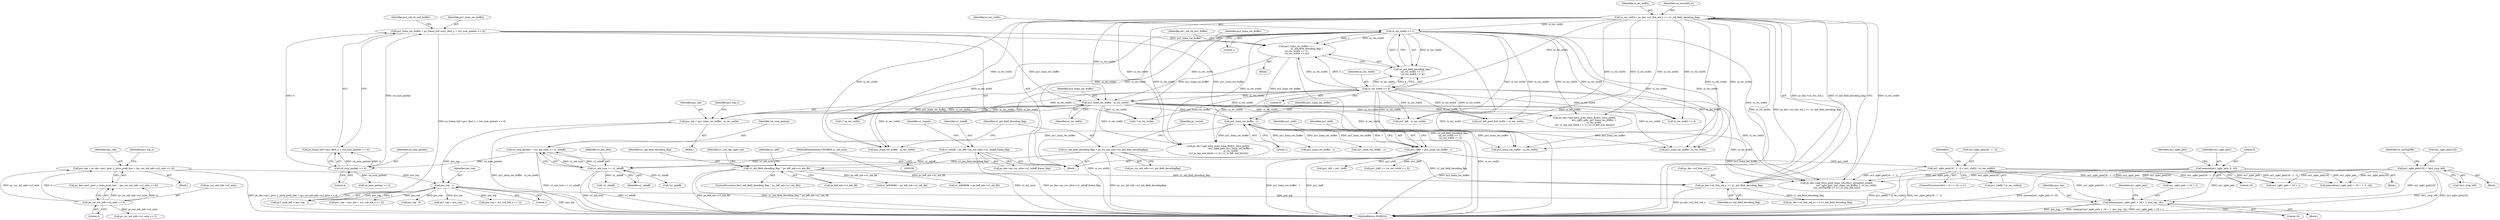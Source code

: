 digraph "0_Android_a583270e1c96d307469c83dc42bd3c5f1b9ef63f@API" {
"1000872" [label="(Call,memcpy(au1_ngbr_pels + 16 + 1, puc_top, 16))"];
"1000863" [label="(Call,au1_ngbr_pels[16] = *pu1_ytop_left)"];
"1000859" [label="(Call,memset(au1_ngbr_pels, 0, 16))"];
"1000844" [label="(Call,au1_ngbr_pels[16 - 1 - i] = pu1_yleft[i * ui_rec_width])"];
"1000663" [label="(Call,pu1_yleft = pu1_luma_rec_buffer - 1)"];
"1000665" [label="(Call,pu1_luma_rec_buffer - 1)"];
"1000655" [label="(Call,pu1_luma_rec_buffer - ui_rec_width)"];
"1000590" [label="(Call,pu1_luma_rec_buffer += (\n                            u1_mb_field_decoding_flag ?\n (ui_rec_width >> 1) :\n (ui_rec_width << 4)))"];
"1000594" [label="(Call,ui_rec_width >> 1)"];
"1000568" [label="(Call,ui_rec_width = ps_dec->u2_frm_wd_y << u1_mb_field_decoding_flag)"];
"1000570" [label="(Call,ps_dec->u2_frm_wd_y << u1_mb_field_decoding_flag)"];
"1000366" [label="(Call,u1_mb_field_decoding_flag = ps_cur_mb_info->u1_mb_field_decodingflag)"];
"1000452" [label="(Call,u1_mb_field_decoding_flag ^ ps_left_mb->u1_mb_fld)"];
"1000597" [label="(Call,ui_rec_width << 4)"];
"1000536" [label="(Call,pu1_luma_rec_buffer = ps_frame_buf->pu1_dest_y + (u4_num_pmbair << 4))"];
"1000542" [label="(Call,u4_num_pmbair << 4)"];
"1000361" [label="(Call,u4_num_pmbair = (u1_mb_num >> u1_mbaff))"];
"1000363" [label="(Call,u1_mb_num >> u1_mbaff)"];
"1000242" [label="(MethodParameterIn,UWORD8 u1_mb_num)"];
"1000349" [label="(Call,u1_mbaff = ps_dec->ps_cur_slice->u1_mbaff_frame_flag)"];
"1000677" [label="(Call,puc_top - 1)"];
"1000627" [label="(Call,puc_top = ps_dec->pu1_prev_y_intra_pred_line + (ps_cur_mb_info->u2_mbx << 4))"];
"1000633" [label="(Call,ps_cur_mb_info->u2_mbx << 4)"];
"1000653" [label="(Call,puc_top = pu1_luma_rec_buffer - ui_rec_width)"];
"1000637" [label="(Literal,4)"];
"1000592" [label="(Call,u1_mb_field_decoding_flag ?\n (ui_rec_width >> 1) :\n (ui_rec_width << 4))"];
"1000570" [label="(Call,ps_dec->u2_frm_wd_y << u1_mb_field_decoding_flag)"];
"1000351" [label="(Call,ps_dec->ps_cur_slice->u1_mbaff_frame_flag)"];
"1001473" [label="(Call,puc_top + (u1_sub_blk_x << 2))"];
"1000835" [label="(ControlStructure,for(i = 0; i < 16; i++))"];
"1000664" [label="(Identifier,pu1_yleft)"];
"1001482" [label="(Call,pu1_luma_rec_buffer - ui_rec_width)"];
"1000878" [label="(Identifier,puc_top)"];
"1000873" [label="(Call,au1_ngbr_pels + 16 + 1)"];
"1000542" [label="(Call,u4_num_pmbair << 4)"];
"1000656" [label="(Identifier,pu1_luma_rec_buffer)"];
"1000667" [label="(Literal,1)"];
"1000543" [label="(Identifier,u4_num_pmbair)"];
"1000679" [label="(Literal,1)"];
"1000357" [label="(Identifier,u1_topmb)"];
"1000569" [label="(Identifier,ui_rec_width)"];
"1000663" [label="(Call,pu1_yleft = pu1_luma_rec_buffer - 1)"];
"1000595" [label="(Identifier,ui_rec_width)"];
"1000628" [label="(Identifier,puc_top)"];
"1000536" [label="(Call,pu1_luma_rec_buffer = ps_frame_buf->pu1_dest_y + (u4_num_pmbair << 4))"];
"1002317" [label="(Call,pu1_luma_rec_buffer - ui_rec_width)"];
"1000568" [label="(Call,ui_rec_width = ps_dec->u2_frm_wd_y << u1_mb_field_decoding_flag)"];
"1000363" [label="(Call,u1_mb_num >> u1_mbaff)"];
"1002337" [label="(Call,ui2_left_pred_buf_width = ui_rec_width)"];
"1000861" [label="(Literal,0)"];
"1000883" [label="(Call,au1_ngbr_pels + 16 + 1)"];
"1000852" [label="(Call,pu1_yleft[i * ui_rec_width])"];
"1000350" [label="(Identifier,u1_mbaff)"];
"1000859" [label="(Call,memset(au1_ngbr_pels, 0, 16))"];
"1000865" [label="(Identifier,au1_ngbr_pels)"];
"1001698" [label="(Call,ps_dec->apf_intra_pred_luma_4x4[i1_intra_pred](\n                            au1_ngbr_pels, pu1_luma_rec_buffer, 1,\n                            ui_rec_width,\n ((u1_is_top_sub_block << 2) | u1_is_left_sub_block)))"];
"1000571" [label="(Call,ps_dec->u2_frm_wd_y)"];
"1000368" [label="(Call,ps_cur_mb_info->u1_mb_field_decodingflag)"];
"1000843" [label="(Identifier,i)"];
"1000860" [label="(Identifier,au1_ngbr_pels)"];
"1000589" [label="(Block,)"];
"1000451" [label="(ControlStructure,if(u1_mb_field_decoding_flag ^ ps_left_mb->u1_mb_fld))"];
"1000633" [label="(Call,ps_cur_mb_info->u2_mbx << 4)"];
"1000361" [label="(Call,u4_num_pmbair = (u1_mb_num >> u1_mbaff))"];
"1000657" [label="(Identifier,ui_rec_width)"];
"1000599" [label="(Literal,4)"];
"1000367" [label="(Identifier,u1_mb_field_decoding_flag)"];
"1000845" [label="(Call,au1_ngbr_pels[16 - 1 - i])"];
"1001631" [label="(Call,i * ui_rec_width)"];
"1000366" [label="(Call,u1_mb_field_decoding_flag = ps_cur_mb_info->u1_mb_field_decodingflag)"];
"1000655" [label="(Call,pu1_luma_rec_buffer - ui_rec_width)"];
"1000590" [label="(Call,pu1_luma_rec_buffer += (\n                            u1_mb_field_decoding_flag ?\n (ui_rec_width >> 1) :\n (ui_rec_width << 4)))"];
"1000854" [label="(Call,i * ui_rec_width)"];
"1000629" [label="(Call,ps_dec->pu1_prev_y_intra_pred_line + (ps_cur_mb_info->u2_mbx << 4))"];
"1000597" [label="(Call,ui_rec_width << 4)"];
"1000871" [label="(Block,)"];
"1000863" [label="(Call,au1_ngbr_pels[16] = *pu1_ytop_left)"];
"1000601" [label="(Identifier,pu1_mb_cb_rei1_buffer)"];
"1000659" [label="(Identifier,pu1_top_u)"];
"1000502" [label="(Identifier,u1_use_top_right_mb)"];
"1000677" [label="(Call,puc_top - 1)"];
"1000675" [label="(Call,pu1_ytop_left = puc_top - 1)"];
"1003254" [label="(MethodReturn,WORD32)"];
"1000872" [label="(Call,memcpy(au1_ngbr_pels + 16 + 1, puc_top, 16))"];
"1000372" [label="(Identifier,ps_curmb)"];
"1000678" [label="(Identifier,puc_top)"];
"1000552" [label="(Call,u4_num_pmbair << 3)"];
"1000577" [label="(Call,ps_dec->u2_frm_wd_uv << u1_mb_field_decoding_flag)"];
"1000870" [label="(Identifier,uc_useTopMB)"];
"1002363" [label="(Call,pu1_left - ui_rec_width)"];
"1000362" [label="(Identifier,u4_num_pmbair)"];
"1000666" [label="(Identifier,pu1_luma_rec_buffer)"];
"1002488" [label="(Call,ps_dec->apf_intra_pred_luma_8x8[i1_intra_pred](\n                                    au1_ngbr_pels, pu1_luma_rec_buffer, 1,\n                                    ui_rec_width,\n ((u1_is_top_sub_block << 2) | u1_is_left_sub_block)))"];
"1002334" [label="(Call,pu1_luma_rec_buffer - 1)"];
"1000544" [label="(Literal,4)"];
"1000454" [label="(Call,ps_left_mb->u1_mb_fld)"];
"1001123" [label="(Call,!u1_mbaff)"];
"1000546" [label="(Identifier,pu1_mb_cb_rei1_buffer)"];
"1000243" [label="(Block,)"];
"1000864" [label="(Call,au1_ngbr_pels[16])"];
"1001161" [label="(Call,u1_leftMbfld = ps_left_mb->u1_mb_fld)"];
"1000890" [label="(Call,ps_dec->apf_intra_pred_luma_16x16[u1_intrapred_mode](\n                            au1_ngbr_pels, pu1_luma_rec_buffer, 1, ui_rec_width,\n ((uc_useTopMB << 2) | u2_use_left_mb)))"];
"1000634" [label="(Call,ps_cur_mb_info->u2_mbx)"];
"1000844" [label="(Call,au1_ngbr_pels[16 - 1 - i] = pu1_yleft[i * ui_rec_width])"];
"1002342" [label="(Call,pu1_left = pu1_yleft)"];
"1000639" [label="(Identifier,pu1_top_u)"];
"1000665" [label="(Call,pu1_luma_rec_buffer - 1)"];
"1000653" [label="(Call,puc_top = pu1_luma_rec_buffer - ui_rec_width)"];
"1000349" [label="(Call,u1_mbaff = ps_dec->ps_cur_slice->u1_mbaff_frame_flag)"];
"1000645" [label="(Call,ps_cur_mb_info->u2_mbx << 3)"];
"1001497" [label="(Call,pu1_luma_rec_buffer - 1)"];
"1000574" [label="(Identifier,u1_mb_field_decoding_flag)"];
"1002345" [label="(Call,pu1_yleft += (ui_rec_width << 3))"];
"1000598" [label="(Identifier,ui_rec_width)"];
"1002347" [label="(Call,ui_rec_width << 3)"];
"1000459" [label="(Identifier,u1_left)"];
"1000365" [label="(Identifier,u1_mbaff)"];
"1000867" [label="(Call,*pu1_ytop_left)"];
"1001471" [label="(Call,pu1_top = puc_top + (u1_sub_blk_x << 2))"];
"1000364" [label="(Identifier,u1_mb_num)"];
"1001927" [label="(Call,puc_top - 8)"];
"1000829" [label="(Block,)"];
"1000858" [label="(Block,)"];
"1000453" [label="(Identifier,u1_mb_field_decoding_flag)"];
"1000538" [label="(Call,ps_frame_buf->pu1_dest_y + (u4_num_pmbair << 4))"];
"1001936" [label="(Call,!u1_mbaff)"];
"1000879" [label="(Literal,16)"];
"1000627" [label="(Call,puc_top = ps_dec->pu1_prev_y_intra_pred_line + (ps_cur_mb_info->u2_mbx << 4))"];
"1000654" [label="(Identifier,puc_top)"];
"1000537" [label="(Identifier,pu1_luma_rec_buffer)"];
"1000891" [label="(Identifier,au1_ngbr_pels)"];
"1000882" [label="(Call,memset(au1_ngbr_pels + 16 + 1, 0, 16))"];
"1000594" [label="(Call,ui_rec_width >> 1)"];
"1000242" [label="(MethodParameterIn,UWORD8 u1_mb_num)"];
"1000591" [label="(Identifier,pu1_luma_rec_buffer)"];
"1000596" [label="(Literal,1)"];
"1001053" [label="(Call,pu1_top = puc_top)"];
"1000669" [label="(Identifier,pu1_uleft)"];
"1001975" [label="(Call,u1_leftMbfld = ps_left_mb->u1_mb_fld)"];
"1001467" [label="(Call,pu1_luma_rec_buffer - ui_rec_width)"];
"1000576" [label="(Identifier,u4_recwidth_cr)"];
"1000626" [label="(Block,)"];
"1000862" [label="(Literal,16)"];
"1000452" [label="(Call,u1_mb_field_decoding_flag ^ ps_left_mb->u1_mb_fld)"];
"1000652" [label="(Block,)"];
"1000872" -> "1000871"  [label="AST: "];
"1000872" -> "1000879"  [label="CFG: "];
"1000873" -> "1000872"  [label="AST: "];
"1000878" -> "1000872"  [label="AST: "];
"1000879" -> "1000872"  [label="AST: "];
"1000891" -> "1000872"  [label="CFG: "];
"1000872" -> "1003254"  [label="DDG: puc_top"];
"1000872" -> "1003254"  [label="DDG: memcpy(au1_ngbr_pels + 16 + 1, puc_top, 16)"];
"1000872" -> "1003254"  [label="DDG: au1_ngbr_pels + 16 + 1"];
"1000863" -> "1000872"  [label="DDG: au1_ngbr_pels[16]"];
"1000859" -> "1000872"  [label="DDG: au1_ngbr_pels"];
"1000844" -> "1000872"  [label="DDG: au1_ngbr_pels[16 - 1 - i]"];
"1000677" -> "1000872"  [label="DDG: puc_top"];
"1000863" -> "1000829"  [label="AST: "];
"1000863" -> "1000867"  [label="CFG: "];
"1000864" -> "1000863"  [label="AST: "];
"1000867" -> "1000863"  [label="AST: "];
"1000870" -> "1000863"  [label="CFG: "];
"1000863" -> "1003254"  [label="DDG: *pu1_ytop_left"];
"1000863" -> "1003254"  [label="DDG: au1_ngbr_pels[16]"];
"1000863" -> "1000873"  [label="DDG: au1_ngbr_pels[16]"];
"1000863" -> "1000882"  [label="DDG: au1_ngbr_pels[16]"];
"1000863" -> "1000883"  [label="DDG: au1_ngbr_pels[16]"];
"1000863" -> "1000890"  [label="DDG: au1_ngbr_pels[16]"];
"1000859" -> "1000858"  [label="AST: "];
"1000859" -> "1000862"  [label="CFG: "];
"1000860" -> "1000859"  [label="AST: "];
"1000861" -> "1000859"  [label="AST: "];
"1000862" -> "1000859"  [label="AST: "];
"1000865" -> "1000859"  [label="CFG: "];
"1000859" -> "1003254"  [label="DDG: memset(au1_ngbr_pels, 0, 16)"];
"1000859" -> "1000873"  [label="DDG: au1_ngbr_pels"];
"1000859" -> "1000882"  [label="DDG: au1_ngbr_pels"];
"1000859" -> "1000883"  [label="DDG: au1_ngbr_pels"];
"1000859" -> "1000890"  [label="DDG: au1_ngbr_pels"];
"1000844" -> "1000835"  [label="AST: "];
"1000844" -> "1000852"  [label="CFG: "];
"1000845" -> "1000844"  [label="AST: "];
"1000852" -> "1000844"  [label="AST: "];
"1000843" -> "1000844"  [label="CFG: "];
"1000844" -> "1003254"  [label="DDG: pu1_yleft[i * ui_rec_width]"];
"1000844" -> "1003254"  [label="DDG: au1_ngbr_pels[16 - 1 - i]"];
"1000663" -> "1000844"  [label="DDG: pu1_yleft"];
"1000844" -> "1000873"  [label="DDG: au1_ngbr_pels[16 - 1 - i]"];
"1000844" -> "1000882"  [label="DDG: au1_ngbr_pels[16 - 1 - i]"];
"1000844" -> "1000883"  [label="DDG: au1_ngbr_pels[16 - 1 - i]"];
"1000844" -> "1000890"  [label="DDG: au1_ngbr_pels[16 - 1 - i]"];
"1000663" -> "1000243"  [label="AST: "];
"1000663" -> "1000665"  [label="CFG: "];
"1000664" -> "1000663"  [label="AST: "];
"1000665" -> "1000663"  [label="AST: "];
"1000669" -> "1000663"  [label="CFG: "];
"1000663" -> "1003254"  [label="DDG: pu1_yleft"];
"1000663" -> "1003254"  [label="DDG: pu1_luma_rec_buffer - 1"];
"1000665" -> "1000663"  [label="DDG: pu1_luma_rec_buffer"];
"1000665" -> "1000663"  [label="DDG: 1"];
"1000663" -> "1002342"  [label="DDG: pu1_yleft"];
"1000663" -> "1002345"  [label="DDG: pu1_yleft"];
"1000665" -> "1000667"  [label="CFG: "];
"1000666" -> "1000665"  [label="AST: "];
"1000667" -> "1000665"  [label="AST: "];
"1000665" -> "1003254"  [label="DDG: pu1_luma_rec_buffer"];
"1000655" -> "1000665"  [label="DDG: pu1_luma_rec_buffer"];
"1000590" -> "1000665"  [label="DDG: pu1_luma_rec_buffer"];
"1000536" -> "1000665"  [label="DDG: pu1_luma_rec_buffer"];
"1000665" -> "1000890"  [label="DDG: pu1_luma_rec_buffer"];
"1000665" -> "1001467"  [label="DDG: pu1_luma_rec_buffer"];
"1000665" -> "1001482"  [label="DDG: pu1_luma_rec_buffer"];
"1000665" -> "1001497"  [label="DDG: pu1_luma_rec_buffer"];
"1000665" -> "1002317"  [label="DDG: pu1_luma_rec_buffer"];
"1000665" -> "1002334"  [label="DDG: pu1_luma_rec_buffer"];
"1000665" -> "1002488"  [label="DDG: pu1_luma_rec_buffer"];
"1000655" -> "1000653"  [label="AST: "];
"1000655" -> "1000657"  [label="CFG: "];
"1000656" -> "1000655"  [label="AST: "];
"1000657" -> "1000655"  [label="AST: "];
"1000653" -> "1000655"  [label="CFG: "];
"1000655" -> "1003254"  [label="DDG: ui_rec_width"];
"1000655" -> "1000653"  [label="DDG: pu1_luma_rec_buffer"];
"1000655" -> "1000653"  [label="DDG: ui_rec_width"];
"1000590" -> "1000655"  [label="DDG: pu1_luma_rec_buffer"];
"1000536" -> "1000655"  [label="DDG: pu1_luma_rec_buffer"];
"1000568" -> "1000655"  [label="DDG: ui_rec_width"];
"1000597" -> "1000655"  [label="DDG: ui_rec_width"];
"1000594" -> "1000655"  [label="DDG: ui_rec_width"];
"1000655" -> "1000854"  [label="DDG: ui_rec_width"];
"1000655" -> "1000890"  [label="DDG: ui_rec_width"];
"1000655" -> "1001467"  [label="DDG: ui_rec_width"];
"1000655" -> "1001482"  [label="DDG: ui_rec_width"];
"1000655" -> "1001631"  [label="DDG: ui_rec_width"];
"1000655" -> "1001698"  [label="DDG: ui_rec_width"];
"1000655" -> "1002317"  [label="DDG: ui_rec_width"];
"1000655" -> "1002337"  [label="DDG: ui_rec_width"];
"1000655" -> "1002347"  [label="DDG: ui_rec_width"];
"1000655" -> "1002363"  [label="DDG: ui_rec_width"];
"1000655" -> "1002488"  [label="DDG: ui_rec_width"];
"1000590" -> "1000589"  [label="AST: "];
"1000590" -> "1000592"  [label="CFG: "];
"1000591" -> "1000590"  [label="AST: "];
"1000592" -> "1000590"  [label="AST: "];
"1000601" -> "1000590"  [label="CFG: "];
"1000590" -> "1003254"  [label="DDG: u1_mb_field_decoding_flag ?\n (ui_rec_width >> 1) :\n (ui_rec_width << 4)"];
"1000594" -> "1000590"  [label="DDG: ui_rec_width"];
"1000594" -> "1000590"  [label="DDG: 1"];
"1000597" -> "1000590"  [label="DDG: ui_rec_width"];
"1000597" -> "1000590"  [label="DDG: 4"];
"1000536" -> "1000590"  [label="DDG: pu1_luma_rec_buffer"];
"1000594" -> "1000592"  [label="AST: "];
"1000594" -> "1000596"  [label="CFG: "];
"1000595" -> "1000594"  [label="AST: "];
"1000596" -> "1000594"  [label="AST: "];
"1000592" -> "1000594"  [label="CFG: "];
"1000594" -> "1003254"  [label="DDG: ui_rec_width"];
"1000594" -> "1000592"  [label="DDG: ui_rec_width"];
"1000594" -> "1000592"  [label="DDG: 1"];
"1000568" -> "1000594"  [label="DDG: ui_rec_width"];
"1000594" -> "1000854"  [label="DDG: ui_rec_width"];
"1000594" -> "1000890"  [label="DDG: ui_rec_width"];
"1000594" -> "1001467"  [label="DDG: ui_rec_width"];
"1000594" -> "1001482"  [label="DDG: ui_rec_width"];
"1000594" -> "1001631"  [label="DDG: ui_rec_width"];
"1000594" -> "1001698"  [label="DDG: ui_rec_width"];
"1000594" -> "1002317"  [label="DDG: ui_rec_width"];
"1000594" -> "1002337"  [label="DDG: ui_rec_width"];
"1000594" -> "1002347"  [label="DDG: ui_rec_width"];
"1000594" -> "1002363"  [label="DDG: ui_rec_width"];
"1000594" -> "1002488"  [label="DDG: ui_rec_width"];
"1000568" -> "1000243"  [label="AST: "];
"1000568" -> "1000570"  [label="CFG: "];
"1000569" -> "1000568"  [label="AST: "];
"1000570" -> "1000568"  [label="AST: "];
"1000576" -> "1000568"  [label="CFG: "];
"1000568" -> "1003254"  [label="DDG: ui_rec_width"];
"1000568" -> "1003254"  [label="DDG: ps_dec->u2_frm_wd_y << u1_mb_field_decoding_flag"];
"1000570" -> "1000568"  [label="DDG: ps_dec->u2_frm_wd_y"];
"1000570" -> "1000568"  [label="DDG: u1_mb_field_decoding_flag"];
"1000568" -> "1000597"  [label="DDG: ui_rec_width"];
"1000568" -> "1000854"  [label="DDG: ui_rec_width"];
"1000568" -> "1000890"  [label="DDG: ui_rec_width"];
"1000568" -> "1001467"  [label="DDG: ui_rec_width"];
"1000568" -> "1001482"  [label="DDG: ui_rec_width"];
"1000568" -> "1001631"  [label="DDG: ui_rec_width"];
"1000568" -> "1001698"  [label="DDG: ui_rec_width"];
"1000568" -> "1002317"  [label="DDG: ui_rec_width"];
"1000568" -> "1002337"  [label="DDG: ui_rec_width"];
"1000568" -> "1002347"  [label="DDG: ui_rec_width"];
"1000568" -> "1002363"  [label="DDG: ui_rec_width"];
"1000568" -> "1002488"  [label="DDG: ui_rec_width"];
"1000570" -> "1000574"  [label="CFG: "];
"1000571" -> "1000570"  [label="AST: "];
"1000574" -> "1000570"  [label="AST: "];
"1000570" -> "1003254"  [label="DDG: ps_dec->u2_frm_wd_y"];
"1000366" -> "1000570"  [label="DDG: u1_mb_field_decoding_flag"];
"1000452" -> "1000570"  [label="DDG: u1_mb_field_decoding_flag"];
"1000570" -> "1000577"  [label="DDG: u1_mb_field_decoding_flag"];
"1000366" -> "1000243"  [label="AST: "];
"1000366" -> "1000368"  [label="CFG: "];
"1000367" -> "1000366"  [label="AST: "];
"1000368" -> "1000366"  [label="AST: "];
"1000372" -> "1000366"  [label="CFG: "];
"1000366" -> "1003254"  [label="DDG: ps_cur_mb_info->u1_mb_field_decodingflag"];
"1000366" -> "1000452"  [label="DDG: u1_mb_field_decoding_flag"];
"1000452" -> "1000451"  [label="AST: "];
"1000452" -> "1000454"  [label="CFG: "];
"1000453" -> "1000452"  [label="AST: "];
"1000454" -> "1000452"  [label="AST: "];
"1000459" -> "1000452"  [label="CFG: "];
"1000502" -> "1000452"  [label="CFG: "];
"1000452" -> "1003254"  [label="DDG: u1_mb_field_decoding_flag ^ ps_left_mb->u1_mb_fld"];
"1000452" -> "1003254"  [label="DDG: ps_left_mb->u1_mb_fld"];
"1000452" -> "1001161"  [label="DDG: ps_left_mb->u1_mb_fld"];
"1000452" -> "1001975"  [label="DDG: ps_left_mb->u1_mb_fld"];
"1000597" -> "1000592"  [label="AST: "];
"1000597" -> "1000599"  [label="CFG: "];
"1000598" -> "1000597"  [label="AST: "];
"1000599" -> "1000597"  [label="AST: "];
"1000592" -> "1000597"  [label="CFG: "];
"1000597" -> "1003254"  [label="DDG: ui_rec_width"];
"1000597" -> "1000592"  [label="DDG: ui_rec_width"];
"1000597" -> "1000592"  [label="DDG: 4"];
"1000597" -> "1000854"  [label="DDG: ui_rec_width"];
"1000597" -> "1000890"  [label="DDG: ui_rec_width"];
"1000597" -> "1001467"  [label="DDG: ui_rec_width"];
"1000597" -> "1001482"  [label="DDG: ui_rec_width"];
"1000597" -> "1001631"  [label="DDG: ui_rec_width"];
"1000597" -> "1001698"  [label="DDG: ui_rec_width"];
"1000597" -> "1002317"  [label="DDG: ui_rec_width"];
"1000597" -> "1002337"  [label="DDG: ui_rec_width"];
"1000597" -> "1002347"  [label="DDG: ui_rec_width"];
"1000597" -> "1002363"  [label="DDG: ui_rec_width"];
"1000597" -> "1002488"  [label="DDG: ui_rec_width"];
"1000536" -> "1000243"  [label="AST: "];
"1000536" -> "1000538"  [label="CFG: "];
"1000537" -> "1000536"  [label="AST: "];
"1000538" -> "1000536"  [label="AST: "];
"1000546" -> "1000536"  [label="CFG: "];
"1000536" -> "1003254"  [label="DDG: ps_frame_buf->pu1_dest_y + (u4_num_pmbair << 4)"];
"1000542" -> "1000536"  [label="DDG: u4_num_pmbair"];
"1000542" -> "1000536"  [label="DDG: 4"];
"1000542" -> "1000538"  [label="AST: "];
"1000542" -> "1000544"  [label="CFG: "];
"1000543" -> "1000542"  [label="AST: "];
"1000544" -> "1000542"  [label="AST: "];
"1000538" -> "1000542"  [label="CFG: "];
"1000542" -> "1000538"  [label="DDG: u4_num_pmbair"];
"1000542" -> "1000538"  [label="DDG: 4"];
"1000361" -> "1000542"  [label="DDG: u4_num_pmbair"];
"1000542" -> "1000552"  [label="DDG: u4_num_pmbair"];
"1000361" -> "1000243"  [label="AST: "];
"1000361" -> "1000363"  [label="CFG: "];
"1000362" -> "1000361"  [label="AST: "];
"1000363" -> "1000361"  [label="AST: "];
"1000367" -> "1000361"  [label="CFG: "];
"1000361" -> "1003254"  [label="DDG: u1_mb_num >> u1_mbaff"];
"1000363" -> "1000361"  [label="DDG: u1_mb_num"];
"1000363" -> "1000361"  [label="DDG: u1_mbaff"];
"1000363" -> "1000365"  [label="CFG: "];
"1000364" -> "1000363"  [label="AST: "];
"1000365" -> "1000363"  [label="AST: "];
"1000363" -> "1003254"  [label="DDG: u1_mbaff"];
"1000363" -> "1003254"  [label="DDG: u1_mb_num"];
"1000242" -> "1000363"  [label="DDG: u1_mb_num"];
"1000349" -> "1000363"  [label="DDG: u1_mbaff"];
"1000363" -> "1001123"  [label="DDG: u1_mbaff"];
"1000363" -> "1001936"  [label="DDG: u1_mbaff"];
"1000242" -> "1000239"  [label="AST: "];
"1000242" -> "1003254"  [label="DDG: u1_mb_num"];
"1000349" -> "1000243"  [label="AST: "];
"1000349" -> "1000351"  [label="CFG: "];
"1000350" -> "1000349"  [label="AST: "];
"1000351" -> "1000349"  [label="AST: "];
"1000357" -> "1000349"  [label="CFG: "];
"1000349" -> "1003254"  [label="DDG: ps_dec->ps_cur_slice->u1_mbaff_frame_flag"];
"1000677" -> "1000675"  [label="AST: "];
"1000677" -> "1000679"  [label="CFG: "];
"1000678" -> "1000677"  [label="AST: "];
"1000679" -> "1000677"  [label="AST: "];
"1000675" -> "1000677"  [label="CFG: "];
"1000677" -> "1003254"  [label="DDG: puc_top"];
"1000677" -> "1000675"  [label="DDG: puc_top"];
"1000677" -> "1000675"  [label="DDG: 1"];
"1000627" -> "1000677"  [label="DDG: puc_top"];
"1000653" -> "1000677"  [label="DDG: puc_top"];
"1000677" -> "1001053"  [label="DDG: puc_top"];
"1000677" -> "1001471"  [label="DDG: puc_top"];
"1000677" -> "1001473"  [label="DDG: puc_top"];
"1000677" -> "1001927"  [label="DDG: puc_top"];
"1000627" -> "1000626"  [label="AST: "];
"1000627" -> "1000629"  [label="CFG: "];
"1000628" -> "1000627"  [label="AST: "];
"1000629" -> "1000627"  [label="AST: "];
"1000639" -> "1000627"  [label="CFG: "];
"1000627" -> "1003254"  [label="DDG: ps_dec->pu1_prev_y_intra_pred_line + (ps_cur_mb_info->u2_mbx << 4)"];
"1000633" -> "1000627"  [label="DDG: ps_cur_mb_info->u2_mbx"];
"1000633" -> "1000627"  [label="DDG: 4"];
"1000633" -> "1000629"  [label="AST: "];
"1000633" -> "1000637"  [label="CFG: "];
"1000634" -> "1000633"  [label="AST: "];
"1000637" -> "1000633"  [label="AST: "];
"1000629" -> "1000633"  [label="CFG: "];
"1000633" -> "1000629"  [label="DDG: ps_cur_mb_info->u2_mbx"];
"1000633" -> "1000629"  [label="DDG: 4"];
"1000633" -> "1000645"  [label="DDG: ps_cur_mb_info->u2_mbx"];
"1000653" -> "1000652"  [label="AST: "];
"1000654" -> "1000653"  [label="AST: "];
"1000659" -> "1000653"  [label="CFG: "];
"1000653" -> "1003254"  [label="DDG: pu1_luma_rec_buffer - ui_rec_width"];
}
